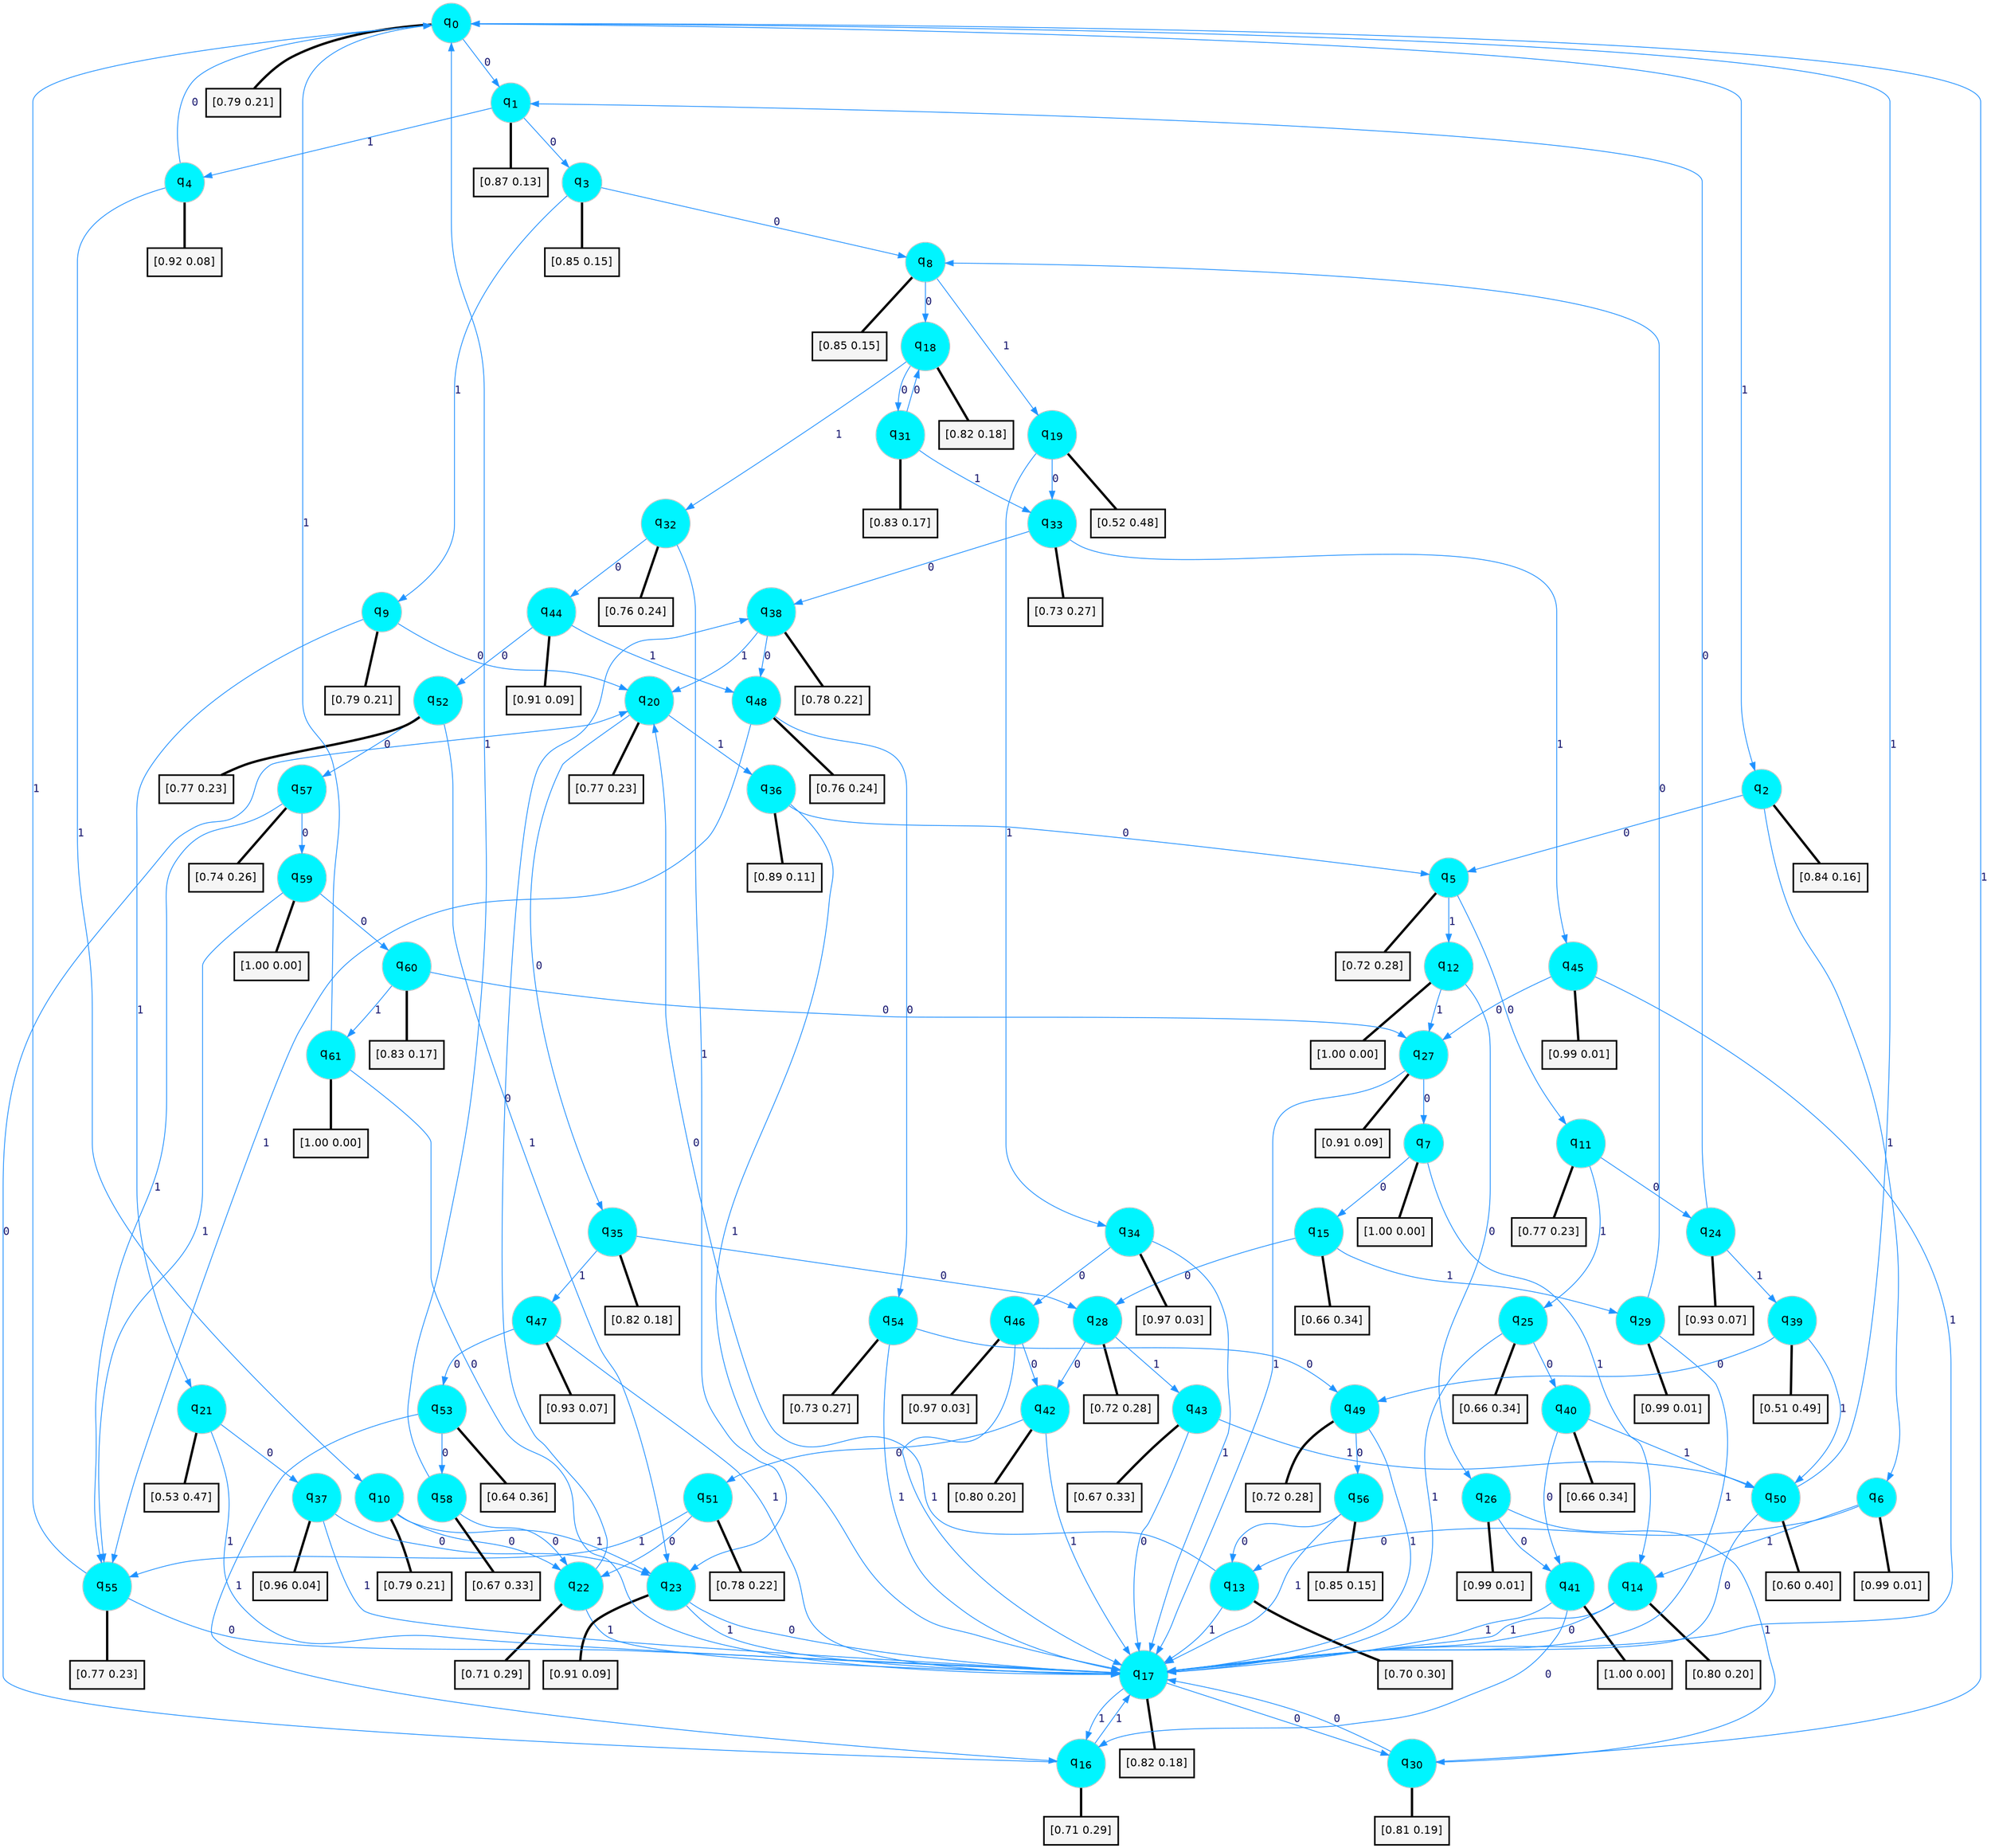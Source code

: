 digraph G {
graph [
bgcolor=transparent, dpi=300, rankdir=TD, size="40,25"];
node [
color=gray, fillcolor=turquoise1, fontcolor=black, fontname=Helvetica, fontsize=16, fontweight=bold, shape=circle, style=filled];
edge [
arrowsize=1, color=dodgerblue1, fontcolor=midnightblue, fontname=courier, fontweight=bold, penwidth=1, style=solid, weight=20];
0[label=<q<SUB>0</SUB>>];
1[label=<q<SUB>1</SUB>>];
2[label=<q<SUB>2</SUB>>];
3[label=<q<SUB>3</SUB>>];
4[label=<q<SUB>4</SUB>>];
5[label=<q<SUB>5</SUB>>];
6[label=<q<SUB>6</SUB>>];
7[label=<q<SUB>7</SUB>>];
8[label=<q<SUB>8</SUB>>];
9[label=<q<SUB>9</SUB>>];
10[label=<q<SUB>10</SUB>>];
11[label=<q<SUB>11</SUB>>];
12[label=<q<SUB>12</SUB>>];
13[label=<q<SUB>13</SUB>>];
14[label=<q<SUB>14</SUB>>];
15[label=<q<SUB>15</SUB>>];
16[label=<q<SUB>16</SUB>>];
17[label=<q<SUB>17</SUB>>];
18[label=<q<SUB>18</SUB>>];
19[label=<q<SUB>19</SUB>>];
20[label=<q<SUB>20</SUB>>];
21[label=<q<SUB>21</SUB>>];
22[label=<q<SUB>22</SUB>>];
23[label=<q<SUB>23</SUB>>];
24[label=<q<SUB>24</SUB>>];
25[label=<q<SUB>25</SUB>>];
26[label=<q<SUB>26</SUB>>];
27[label=<q<SUB>27</SUB>>];
28[label=<q<SUB>28</SUB>>];
29[label=<q<SUB>29</SUB>>];
30[label=<q<SUB>30</SUB>>];
31[label=<q<SUB>31</SUB>>];
32[label=<q<SUB>32</SUB>>];
33[label=<q<SUB>33</SUB>>];
34[label=<q<SUB>34</SUB>>];
35[label=<q<SUB>35</SUB>>];
36[label=<q<SUB>36</SUB>>];
37[label=<q<SUB>37</SUB>>];
38[label=<q<SUB>38</SUB>>];
39[label=<q<SUB>39</SUB>>];
40[label=<q<SUB>40</SUB>>];
41[label=<q<SUB>41</SUB>>];
42[label=<q<SUB>42</SUB>>];
43[label=<q<SUB>43</SUB>>];
44[label=<q<SUB>44</SUB>>];
45[label=<q<SUB>45</SUB>>];
46[label=<q<SUB>46</SUB>>];
47[label=<q<SUB>47</SUB>>];
48[label=<q<SUB>48</SUB>>];
49[label=<q<SUB>49</SUB>>];
50[label=<q<SUB>50</SUB>>];
51[label=<q<SUB>51</SUB>>];
52[label=<q<SUB>52</SUB>>];
53[label=<q<SUB>53</SUB>>];
54[label=<q<SUB>54</SUB>>];
55[label=<q<SUB>55</SUB>>];
56[label=<q<SUB>56</SUB>>];
57[label=<q<SUB>57</SUB>>];
58[label=<q<SUB>58</SUB>>];
59[label=<q<SUB>59</SUB>>];
60[label=<q<SUB>60</SUB>>];
61[label=<q<SUB>61</SUB>>];
62[label="[0.79 0.21]", shape=box,fontcolor=black, fontname=Helvetica, fontsize=14, penwidth=2, fillcolor=whitesmoke,color=black];
63[label="[0.87 0.13]", shape=box,fontcolor=black, fontname=Helvetica, fontsize=14, penwidth=2, fillcolor=whitesmoke,color=black];
64[label="[0.84 0.16]", shape=box,fontcolor=black, fontname=Helvetica, fontsize=14, penwidth=2, fillcolor=whitesmoke,color=black];
65[label="[0.85 0.15]", shape=box,fontcolor=black, fontname=Helvetica, fontsize=14, penwidth=2, fillcolor=whitesmoke,color=black];
66[label="[0.92 0.08]", shape=box,fontcolor=black, fontname=Helvetica, fontsize=14, penwidth=2, fillcolor=whitesmoke,color=black];
67[label="[0.72 0.28]", shape=box,fontcolor=black, fontname=Helvetica, fontsize=14, penwidth=2, fillcolor=whitesmoke,color=black];
68[label="[0.99 0.01]", shape=box,fontcolor=black, fontname=Helvetica, fontsize=14, penwidth=2, fillcolor=whitesmoke,color=black];
69[label="[1.00 0.00]", shape=box,fontcolor=black, fontname=Helvetica, fontsize=14, penwidth=2, fillcolor=whitesmoke,color=black];
70[label="[0.85 0.15]", shape=box,fontcolor=black, fontname=Helvetica, fontsize=14, penwidth=2, fillcolor=whitesmoke,color=black];
71[label="[0.79 0.21]", shape=box,fontcolor=black, fontname=Helvetica, fontsize=14, penwidth=2, fillcolor=whitesmoke,color=black];
72[label="[0.79 0.21]", shape=box,fontcolor=black, fontname=Helvetica, fontsize=14, penwidth=2, fillcolor=whitesmoke,color=black];
73[label="[0.77 0.23]", shape=box,fontcolor=black, fontname=Helvetica, fontsize=14, penwidth=2, fillcolor=whitesmoke,color=black];
74[label="[1.00 0.00]", shape=box,fontcolor=black, fontname=Helvetica, fontsize=14, penwidth=2, fillcolor=whitesmoke,color=black];
75[label="[0.70 0.30]", shape=box,fontcolor=black, fontname=Helvetica, fontsize=14, penwidth=2, fillcolor=whitesmoke,color=black];
76[label="[0.80 0.20]", shape=box,fontcolor=black, fontname=Helvetica, fontsize=14, penwidth=2, fillcolor=whitesmoke,color=black];
77[label="[0.66 0.34]", shape=box,fontcolor=black, fontname=Helvetica, fontsize=14, penwidth=2, fillcolor=whitesmoke,color=black];
78[label="[0.71 0.29]", shape=box,fontcolor=black, fontname=Helvetica, fontsize=14, penwidth=2, fillcolor=whitesmoke,color=black];
79[label="[0.82 0.18]", shape=box,fontcolor=black, fontname=Helvetica, fontsize=14, penwidth=2, fillcolor=whitesmoke,color=black];
80[label="[0.82 0.18]", shape=box,fontcolor=black, fontname=Helvetica, fontsize=14, penwidth=2, fillcolor=whitesmoke,color=black];
81[label="[0.52 0.48]", shape=box,fontcolor=black, fontname=Helvetica, fontsize=14, penwidth=2, fillcolor=whitesmoke,color=black];
82[label="[0.77 0.23]", shape=box,fontcolor=black, fontname=Helvetica, fontsize=14, penwidth=2, fillcolor=whitesmoke,color=black];
83[label="[0.53 0.47]", shape=box,fontcolor=black, fontname=Helvetica, fontsize=14, penwidth=2, fillcolor=whitesmoke,color=black];
84[label="[0.71 0.29]", shape=box,fontcolor=black, fontname=Helvetica, fontsize=14, penwidth=2, fillcolor=whitesmoke,color=black];
85[label="[0.91 0.09]", shape=box,fontcolor=black, fontname=Helvetica, fontsize=14, penwidth=2, fillcolor=whitesmoke,color=black];
86[label="[0.93 0.07]", shape=box,fontcolor=black, fontname=Helvetica, fontsize=14, penwidth=2, fillcolor=whitesmoke,color=black];
87[label="[0.66 0.34]", shape=box,fontcolor=black, fontname=Helvetica, fontsize=14, penwidth=2, fillcolor=whitesmoke,color=black];
88[label="[0.99 0.01]", shape=box,fontcolor=black, fontname=Helvetica, fontsize=14, penwidth=2, fillcolor=whitesmoke,color=black];
89[label="[0.91 0.09]", shape=box,fontcolor=black, fontname=Helvetica, fontsize=14, penwidth=2, fillcolor=whitesmoke,color=black];
90[label="[0.72 0.28]", shape=box,fontcolor=black, fontname=Helvetica, fontsize=14, penwidth=2, fillcolor=whitesmoke,color=black];
91[label="[0.99 0.01]", shape=box,fontcolor=black, fontname=Helvetica, fontsize=14, penwidth=2, fillcolor=whitesmoke,color=black];
92[label="[0.81 0.19]", shape=box,fontcolor=black, fontname=Helvetica, fontsize=14, penwidth=2, fillcolor=whitesmoke,color=black];
93[label="[0.83 0.17]", shape=box,fontcolor=black, fontname=Helvetica, fontsize=14, penwidth=2, fillcolor=whitesmoke,color=black];
94[label="[0.76 0.24]", shape=box,fontcolor=black, fontname=Helvetica, fontsize=14, penwidth=2, fillcolor=whitesmoke,color=black];
95[label="[0.73 0.27]", shape=box,fontcolor=black, fontname=Helvetica, fontsize=14, penwidth=2, fillcolor=whitesmoke,color=black];
96[label="[0.97 0.03]", shape=box,fontcolor=black, fontname=Helvetica, fontsize=14, penwidth=2, fillcolor=whitesmoke,color=black];
97[label="[0.82 0.18]", shape=box,fontcolor=black, fontname=Helvetica, fontsize=14, penwidth=2, fillcolor=whitesmoke,color=black];
98[label="[0.89 0.11]", shape=box,fontcolor=black, fontname=Helvetica, fontsize=14, penwidth=2, fillcolor=whitesmoke,color=black];
99[label="[0.96 0.04]", shape=box,fontcolor=black, fontname=Helvetica, fontsize=14, penwidth=2, fillcolor=whitesmoke,color=black];
100[label="[0.78 0.22]", shape=box,fontcolor=black, fontname=Helvetica, fontsize=14, penwidth=2, fillcolor=whitesmoke,color=black];
101[label="[0.51 0.49]", shape=box,fontcolor=black, fontname=Helvetica, fontsize=14, penwidth=2, fillcolor=whitesmoke,color=black];
102[label="[0.66 0.34]", shape=box,fontcolor=black, fontname=Helvetica, fontsize=14, penwidth=2, fillcolor=whitesmoke,color=black];
103[label="[1.00 0.00]", shape=box,fontcolor=black, fontname=Helvetica, fontsize=14, penwidth=2, fillcolor=whitesmoke,color=black];
104[label="[0.80 0.20]", shape=box,fontcolor=black, fontname=Helvetica, fontsize=14, penwidth=2, fillcolor=whitesmoke,color=black];
105[label="[0.67 0.33]", shape=box,fontcolor=black, fontname=Helvetica, fontsize=14, penwidth=2, fillcolor=whitesmoke,color=black];
106[label="[0.91 0.09]", shape=box,fontcolor=black, fontname=Helvetica, fontsize=14, penwidth=2, fillcolor=whitesmoke,color=black];
107[label="[0.99 0.01]", shape=box,fontcolor=black, fontname=Helvetica, fontsize=14, penwidth=2, fillcolor=whitesmoke,color=black];
108[label="[0.97 0.03]", shape=box,fontcolor=black, fontname=Helvetica, fontsize=14, penwidth=2, fillcolor=whitesmoke,color=black];
109[label="[0.93 0.07]", shape=box,fontcolor=black, fontname=Helvetica, fontsize=14, penwidth=2, fillcolor=whitesmoke,color=black];
110[label="[0.76 0.24]", shape=box,fontcolor=black, fontname=Helvetica, fontsize=14, penwidth=2, fillcolor=whitesmoke,color=black];
111[label="[0.72 0.28]", shape=box,fontcolor=black, fontname=Helvetica, fontsize=14, penwidth=2, fillcolor=whitesmoke,color=black];
112[label="[0.60 0.40]", shape=box,fontcolor=black, fontname=Helvetica, fontsize=14, penwidth=2, fillcolor=whitesmoke,color=black];
113[label="[0.78 0.22]", shape=box,fontcolor=black, fontname=Helvetica, fontsize=14, penwidth=2, fillcolor=whitesmoke,color=black];
114[label="[0.77 0.23]", shape=box,fontcolor=black, fontname=Helvetica, fontsize=14, penwidth=2, fillcolor=whitesmoke,color=black];
115[label="[0.64 0.36]", shape=box,fontcolor=black, fontname=Helvetica, fontsize=14, penwidth=2, fillcolor=whitesmoke,color=black];
116[label="[0.73 0.27]", shape=box,fontcolor=black, fontname=Helvetica, fontsize=14, penwidth=2, fillcolor=whitesmoke,color=black];
117[label="[0.77 0.23]", shape=box,fontcolor=black, fontname=Helvetica, fontsize=14, penwidth=2, fillcolor=whitesmoke,color=black];
118[label="[0.85 0.15]", shape=box,fontcolor=black, fontname=Helvetica, fontsize=14, penwidth=2, fillcolor=whitesmoke,color=black];
119[label="[0.74 0.26]", shape=box,fontcolor=black, fontname=Helvetica, fontsize=14, penwidth=2, fillcolor=whitesmoke,color=black];
120[label="[0.67 0.33]", shape=box,fontcolor=black, fontname=Helvetica, fontsize=14, penwidth=2, fillcolor=whitesmoke,color=black];
121[label="[1.00 0.00]", shape=box,fontcolor=black, fontname=Helvetica, fontsize=14, penwidth=2, fillcolor=whitesmoke,color=black];
122[label="[0.83 0.17]", shape=box,fontcolor=black, fontname=Helvetica, fontsize=14, penwidth=2, fillcolor=whitesmoke,color=black];
123[label="[1.00 0.00]", shape=box,fontcolor=black, fontname=Helvetica, fontsize=14, penwidth=2, fillcolor=whitesmoke,color=black];
0->1 [label=0];
0->2 [label=1];
0->62 [arrowhead=none, penwidth=3,color=black];
1->3 [label=0];
1->4 [label=1];
1->63 [arrowhead=none, penwidth=3,color=black];
2->5 [label=0];
2->6 [label=1];
2->64 [arrowhead=none, penwidth=3,color=black];
3->8 [label=0];
3->9 [label=1];
3->65 [arrowhead=none, penwidth=3,color=black];
4->0 [label=0];
4->10 [label=1];
4->66 [arrowhead=none, penwidth=3,color=black];
5->11 [label=0];
5->12 [label=1];
5->67 [arrowhead=none, penwidth=3,color=black];
6->13 [label=0];
6->14 [label=1];
6->68 [arrowhead=none, penwidth=3,color=black];
7->15 [label=0];
7->14 [label=1];
7->69 [arrowhead=none, penwidth=3,color=black];
8->18 [label=0];
8->19 [label=1];
8->70 [arrowhead=none, penwidth=3,color=black];
9->20 [label=0];
9->21 [label=1];
9->71 [arrowhead=none, penwidth=3,color=black];
10->22 [label=0];
10->23 [label=1];
10->72 [arrowhead=none, penwidth=3,color=black];
11->24 [label=0];
11->25 [label=1];
11->73 [arrowhead=none, penwidth=3,color=black];
12->26 [label=0];
12->27 [label=1];
12->74 [arrowhead=none, penwidth=3,color=black];
13->20 [label=0];
13->17 [label=1];
13->75 [arrowhead=none, penwidth=3,color=black];
14->17 [label=0];
14->17 [label=1];
14->76 [arrowhead=none, penwidth=3,color=black];
15->28 [label=0];
15->29 [label=1];
15->77 [arrowhead=none, penwidth=3,color=black];
16->20 [label=0];
16->17 [label=1];
16->78 [arrowhead=none, penwidth=3,color=black];
17->30 [label=0];
17->16 [label=1];
17->79 [arrowhead=none, penwidth=3,color=black];
18->31 [label=0];
18->32 [label=1];
18->80 [arrowhead=none, penwidth=3,color=black];
19->33 [label=0];
19->34 [label=1];
19->81 [arrowhead=none, penwidth=3,color=black];
20->35 [label=0];
20->36 [label=1];
20->82 [arrowhead=none, penwidth=3,color=black];
21->37 [label=0];
21->17 [label=1];
21->83 [arrowhead=none, penwidth=3,color=black];
22->38 [label=0];
22->17 [label=1];
22->84 [arrowhead=none, penwidth=3,color=black];
23->17 [label=0];
23->17 [label=1];
23->85 [arrowhead=none, penwidth=3,color=black];
24->1 [label=0];
24->39 [label=1];
24->86 [arrowhead=none, penwidth=3,color=black];
25->40 [label=0];
25->17 [label=1];
25->87 [arrowhead=none, penwidth=3,color=black];
26->41 [label=0];
26->30 [label=1];
26->88 [arrowhead=none, penwidth=3,color=black];
27->7 [label=0];
27->17 [label=1];
27->89 [arrowhead=none, penwidth=3,color=black];
28->42 [label=0];
28->43 [label=1];
28->90 [arrowhead=none, penwidth=3,color=black];
29->8 [label=0];
29->17 [label=1];
29->91 [arrowhead=none, penwidth=3,color=black];
30->17 [label=0];
30->0 [label=1];
30->92 [arrowhead=none, penwidth=3,color=black];
31->18 [label=0];
31->33 [label=1];
31->93 [arrowhead=none, penwidth=3,color=black];
32->44 [label=0];
32->23 [label=1];
32->94 [arrowhead=none, penwidth=3,color=black];
33->38 [label=0];
33->45 [label=1];
33->95 [arrowhead=none, penwidth=3,color=black];
34->46 [label=0];
34->17 [label=1];
34->96 [arrowhead=none, penwidth=3,color=black];
35->28 [label=0];
35->47 [label=1];
35->97 [arrowhead=none, penwidth=3,color=black];
36->5 [label=0];
36->17 [label=1];
36->98 [arrowhead=none, penwidth=3,color=black];
37->23 [label=0];
37->17 [label=1];
37->99 [arrowhead=none, penwidth=3,color=black];
38->48 [label=0];
38->20 [label=1];
38->100 [arrowhead=none, penwidth=3,color=black];
39->49 [label=0];
39->50 [label=1];
39->101 [arrowhead=none, penwidth=3,color=black];
40->41 [label=0];
40->50 [label=1];
40->102 [arrowhead=none, penwidth=3,color=black];
41->16 [label=0];
41->17 [label=1];
41->103 [arrowhead=none, penwidth=3,color=black];
42->51 [label=0];
42->17 [label=1];
42->104 [arrowhead=none, penwidth=3,color=black];
43->17 [label=0];
43->50 [label=1];
43->105 [arrowhead=none, penwidth=3,color=black];
44->52 [label=0];
44->48 [label=1];
44->106 [arrowhead=none, penwidth=3,color=black];
45->27 [label=0];
45->17 [label=1];
45->107 [arrowhead=none, penwidth=3,color=black];
46->42 [label=0];
46->17 [label=1];
46->108 [arrowhead=none, penwidth=3,color=black];
47->53 [label=0];
47->17 [label=1];
47->109 [arrowhead=none, penwidth=3,color=black];
48->54 [label=0];
48->55 [label=1];
48->110 [arrowhead=none, penwidth=3,color=black];
49->56 [label=0];
49->17 [label=1];
49->111 [arrowhead=none, penwidth=3,color=black];
50->17 [label=0];
50->0 [label=1];
50->112 [arrowhead=none, penwidth=3,color=black];
51->22 [label=0];
51->55 [label=1];
51->113 [arrowhead=none, penwidth=3,color=black];
52->57 [label=0];
52->23 [label=1];
52->114 [arrowhead=none, penwidth=3,color=black];
53->58 [label=0];
53->16 [label=1];
53->115 [arrowhead=none, penwidth=3,color=black];
54->49 [label=0];
54->17 [label=1];
54->116 [arrowhead=none, penwidth=3,color=black];
55->17 [label=0];
55->0 [label=1];
55->117 [arrowhead=none, penwidth=3,color=black];
56->13 [label=0];
56->17 [label=1];
56->118 [arrowhead=none, penwidth=3,color=black];
57->59 [label=0];
57->55 [label=1];
57->119 [arrowhead=none, penwidth=3,color=black];
58->22 [label=0];
58->0 [label=1];
58->120 [arrowhead=none, penwidth=3,color=black];
59->60 [label=0];
59->55 [label=1];
59->121 [arrowhead=none, penwidth=3,color=black];
60->27 [label=0];
60->61 [label=1];
60->122 [arrowhead=none, penwidth=3,color=black];
61->17 [label=0];
61->0 [label=1];
61->123 [arrowhead=none, penwidth=3,color=black];
}
